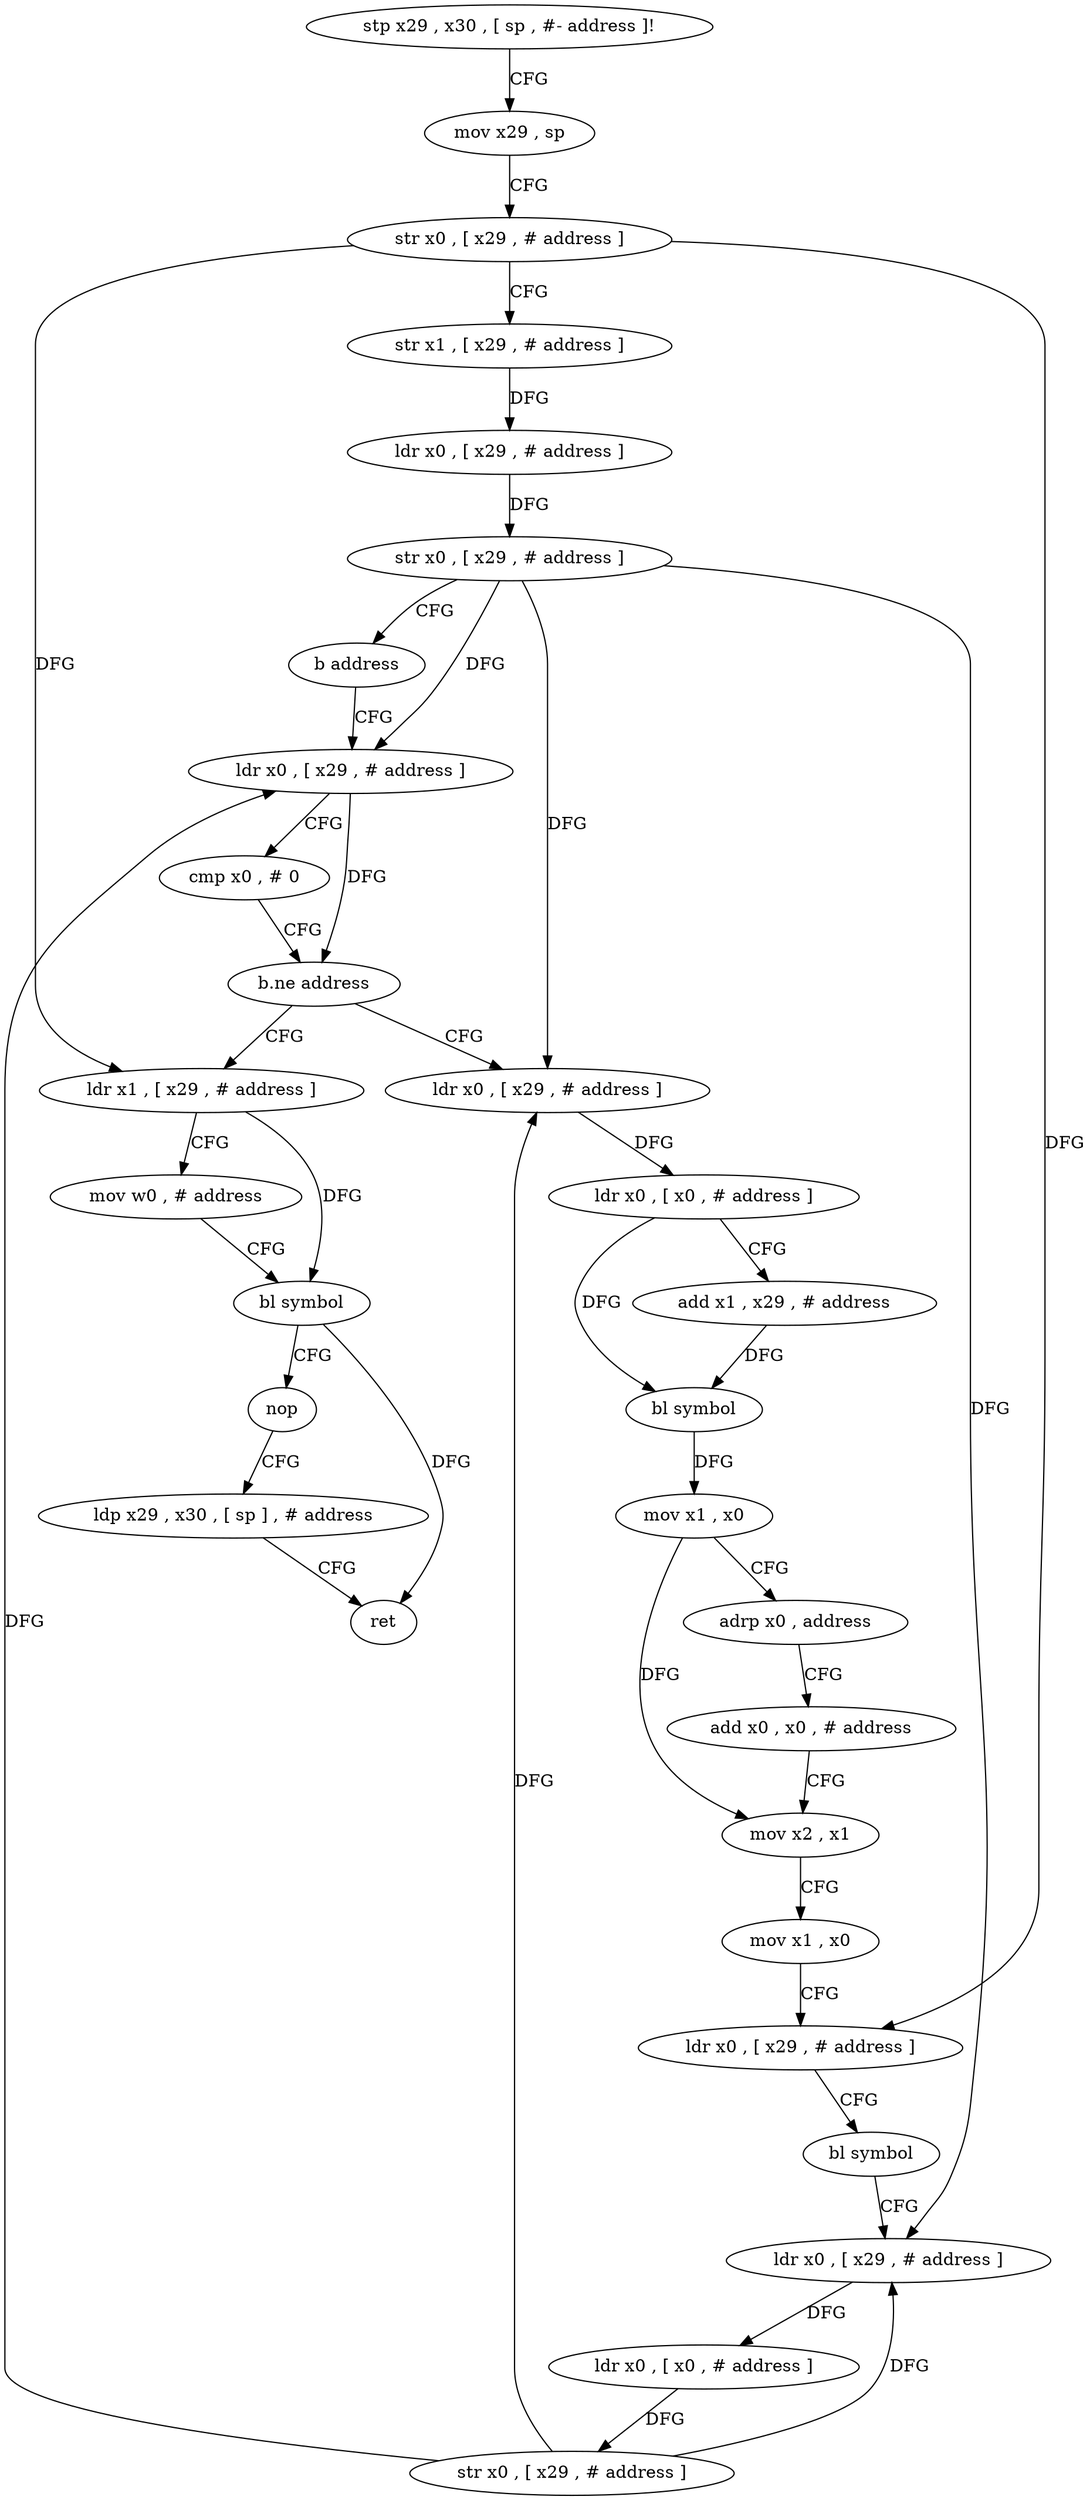 digraph "func" {
"4223268" [label = "stp x29 , x30 , [ sp , #- address ]!" ]
"4223272" [label = "mov x29 , sp" ]
"4223276" [label = "str x0 , [ x29 , # address ]" ]
"4223280" [label = "str x1 , [ x29 , # address ]" ]
"4223284" [label = "ldr x0 , [ x29 , # address ]" ]
"4223288" [label = "str x0 , [ x29 , # address ]" ]
"4223292" [label = "b address" ]
"4223352" [label = "ldr x0 , [ x29 , # address ]" ]
"4223356" [label = "cmp x0 , # 0" ]
"4223360" [label = "b.ne address" ]
"4223296" [label = "ldr x0 , [ x29 , # address ]" ]
"4223364" [label = "ldr x1 , [ x29 , # address ]" ]
"4223300" [label = "ldr x0 , [ x0 , # address ]" ]
"4223304" [label = "add x1 , x29 , # address" ]
"4223308" [label = "bl symbol" ]
"4223312" [label = "mov x1 , x0" ]
"4223316" [label = "adrp x0 , address" ]
"4223320" [label = "add x0 , x0 , # address" ]
"4223324" [label = "mov x2 , x1" ]
"4223328" [label = "mov x1 , x0" ]
"4223332" [label = "ldr x0 , [ x29 , # address ]" ]
"4223336" [label = "bl symbol" ]
"4223340" [label = "ldr x0 , [ x29 , # address ]" ]
"4223344" [label = "ldr x0 , [ x0 , # address ]" ]
"4223348" [label = "str x0 , [ x29 , # address ]" ]
"4223368" [label = "mov w0 , # address" ]
"4223372" [label = "bl symbol" ]
"4223376" [label = "nop" ]
"4223380" [label = "ldp x29 , x30 , [ sp ] , # address" ]
"4223384" [label = "ret" ]
"4223268" -> "4223272" [ label = "CFG" ]
"4223272" -> "4223276" [ label = "CFG" ]
"4223276" -> "4223280" [ label = "CFG" ]
"4223276" -> "4223332" [ label = "DFG" ]
"4223276" -> "4223364" [ label = "DFG" ]
"4223280" -> "4223284" [ label = "DFG" ]
"4223284" -> "4223288" [ label = "DFG" ]
"4223288" -> "4223292" [ label = "CFG" ]
"4223288" -> "4223352" [ label = "DFG" ]
"4223288" -> "4223296" [ label = "DFG" ]
"4223288" -> "4223340" [ label = "DFG" ]
"4223292" -> "4223352" [ label = "CFG" ]
"4223352" -> "4223356" [ label = "CFG" ]
"4223352" -> "4223360" [ label = "DFG" ]
"4223356" -> "4223360" [ label = "CFG" ]
"4223360" -> "4223296" [ label = "CFG" ]
"4223360" -> "4223364" [ label = "CFG" ]
"4223296" -> "4223300" [ label = "DFG" ]
"4223364" -> "4223368" [ label = "CFG" ]
"4223364" -> "4223372" [ label = "DFG" ]
"4223300" -> "4223304" [ label = "CFG" ]
"4223300" -> "4223308" [ label = "DFG" ]
"4223304" -> "4223308" [ label = "DFG" ]
"4223308" -> "4223312" [ label = "DFG" ]
"4223312" -> "4223316" [ label = "CFG" ]
"4223312" -> "4223324" [ label = "DFG" ]
"4223316" -> "4223320" [ label = "CFG" ]
"4223320" -> "4223324" [ label = "CFG" ]
"4223324" -> "4223328" [ label = "CFG" ]
"4223328" -> "4223332" [ label = "CFG" ]
"4223332" -> "4223336" [ label = "CFG" ]
"4223336" -> "4223340" [ label = "CFG" ]
"4223340" -> "4223344" [ label = "DFG" ]
"4223344" -> "4223348" [ label = "DFG" ]
"4223348" -> "4223352" [ label = "DFG" ]
"4223348" -> "4223296" [ label = "DFG" ]
"4223348" -> "4223340" [ label = "DFG" ]
"4223368" -> "4223372" [ label = "CFG" ]
"4223372" -> "4223376" [ label = "CFG" ]
"4223372" -> "4223384" [ label = "DFG" ]
"4223376" -> "4223380" [ label = "CFG" ]
"4223380" -> "4223384" [ label = "CFG" ]
}
